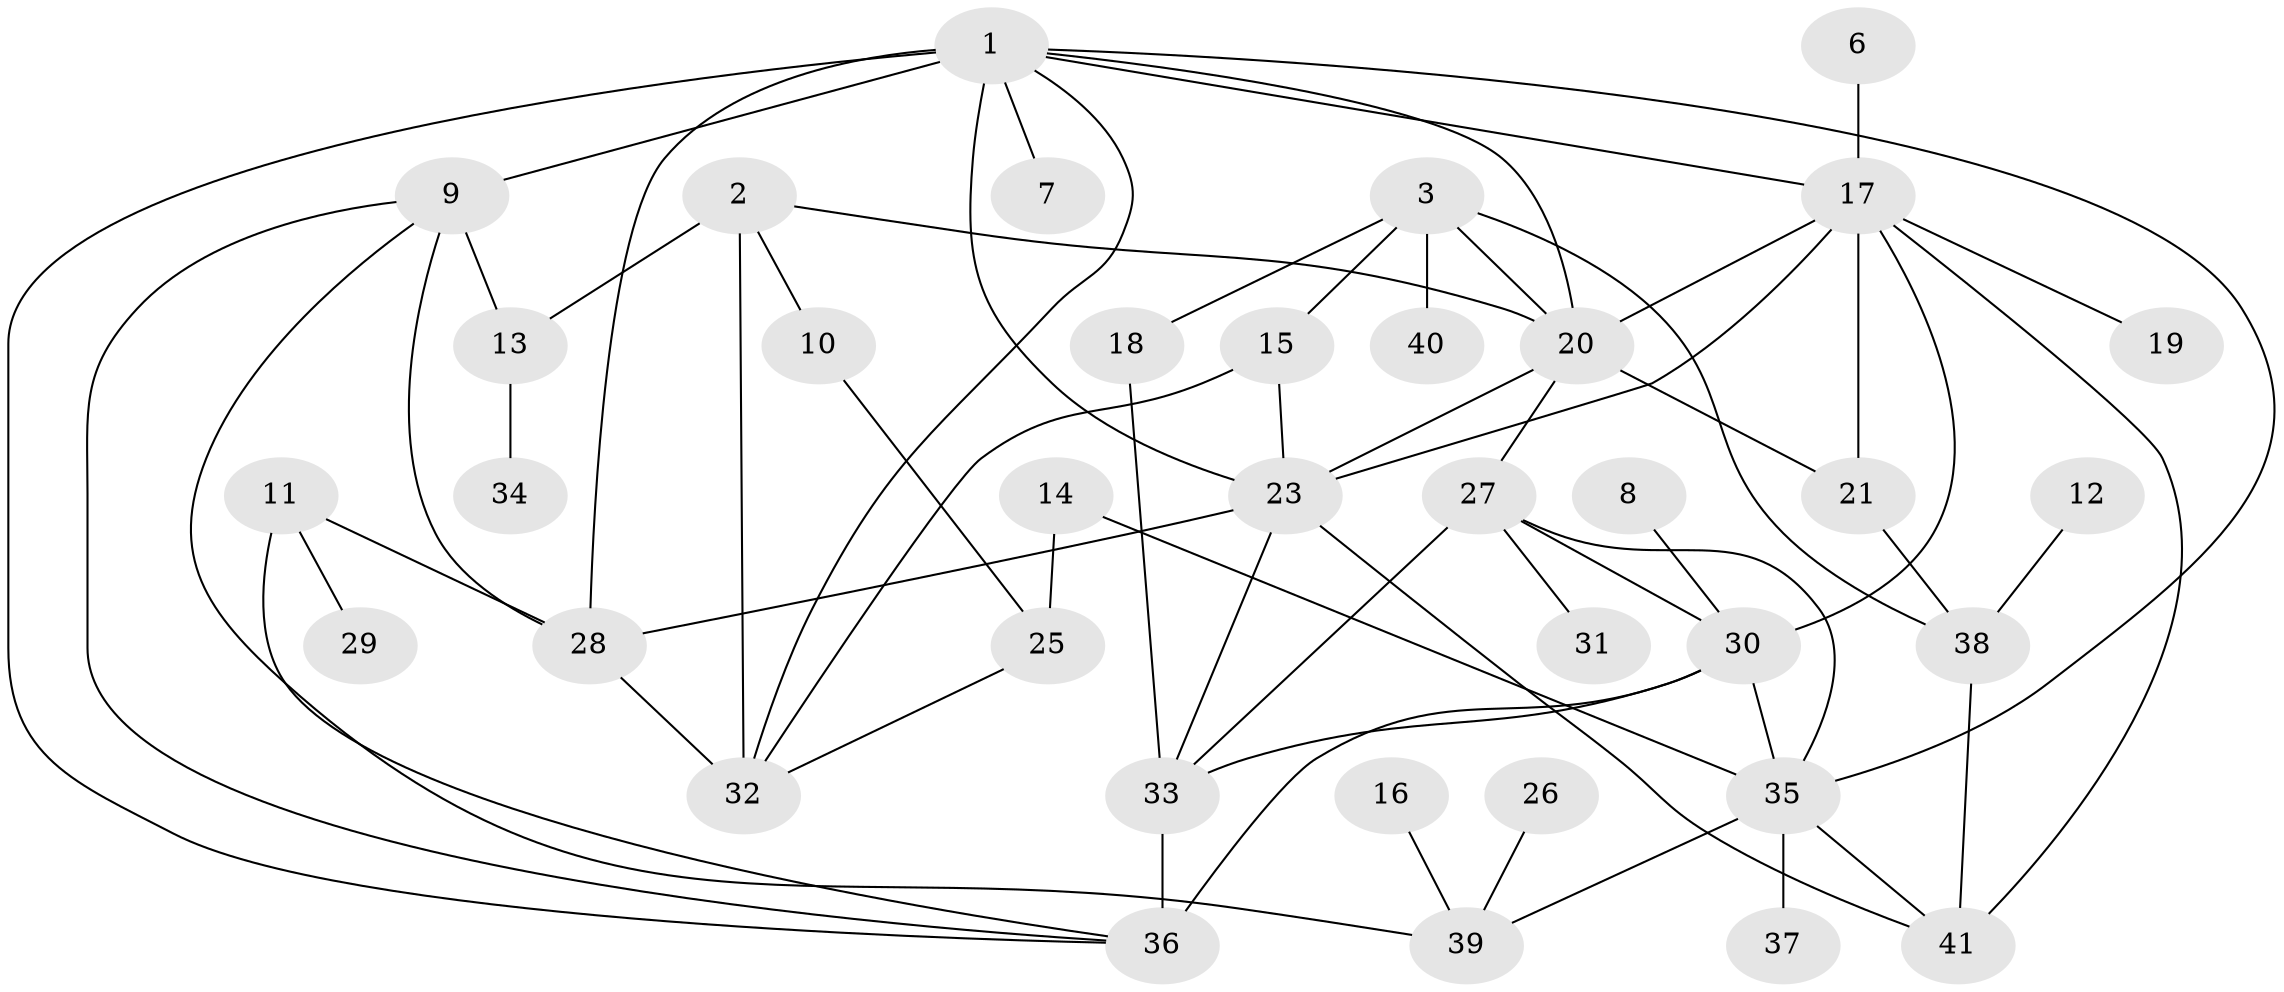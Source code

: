 // original degree distribution, {1: 0.2073170731707317, 5: 0.17073170731707318, 10: 0.012195121951219513, 2: 0.21951219512195122, 3: 0.1951219512195122, 4: 0.12195121951219512, 7: 0.012195121951219513, 0: 0.04878048780487805, 6: 0.012195121951219513}
// Generated by graph-tools (version 1.1) at 2025/00/03/09/25 03:00:40]
// undirected, 37 vertices, 64 edges
graph export_dot {
graph [start="1"]
  node [color=gray90,style=filled];
  1;
  2;
  3;
  6;
  7;
  8;
  9;
  10;
  11;
  12;
  13;
  14;
  15;
  16;
  17;
  18;
  19;
  20;
  21;
  23;
  25;
  26;
  27;
  28;
  29;
  30;
  31;
  32;
  33;
  34;
  35;
  36;
  37;
  38;
  39;
  40;
  41;
  1 -- 7 [weight=1.0];
  1 -- 9 [weight=2.0];
  1 -- 17 [weight=2.0];
  1 -- 20 [weight=1.0];
  1 -- 23 [weight=2.0];
  1 -- 28 [weight=1.0];
  1 -- 32 [weight=1.0];
  1 -- 35 [weight=1.0];
  1 -- 36 [weight=1.0];
  2 -- 10 [weight=1.0];
  2 -- 13 [weight=1.0];
  2 -- 20 [weight=1.0];
  2 -- 32 [weight=2.0];
  3 -- 15 [weight=1.0];
  3 -- 18 [weight=1.0];
  3 -- 20 [weight=1.0];
  3 -- 38 [weight=1.0];
  3 -- 40 [weight=1.0];
  6 -- 17 [weight=1.0];
  8 -- 30 [weight=1.0];
  9 -- 13 [weight=1.0];
  9 -- 28 [weight=1.0];
  9 -- 36 [weight=1.0];
  9 -- 39 [weight=1.0];
  10 -- 25 [weight=1.0];
  11 -- 28 [weight=1.0];
  11 -- 29 [weight=1.0];
  11 -- 36 [weight=1.0];
  12 -- 38 [weight=1.0];
  13 -- 34 [weight=1.0];
  14 -- 25 [weight=1.0];
  14 -- 35 [weight=1.0];
  15 -- 23 [weight=1.0];
  15 -- 32 [weight=1.0];
  16 -- 39 [weight=1.0];
  17 -- 19 [weight=1.0];
  17 -- 20 [weight=1.0];
  17 -- 21 [weight=1.0];
  17 -- 23 [weight=1.0];
  17 -- 30 [weight=2.0];
  17 -- 41 [weight=1.0];
  18 -- 33 [weight=1.0];
  20 -- 21 [weight=1.0];
  20 -- 23 [weight=1.0];
  20 -- 27 [weight=1.0];
  21 -- 38 [weight=1.0];
  23 -- 28 [weight=3.0];
  23 -- 33 [weight=1.0];
  23 -- 41 [weight=1.0];
  25 -- 32 [weight=1.0];
  26 -- 39 [weight=1.0];
  27 -- 30 [weight=1.0];
  27 -- 31 [weight=1.0];
  27 -- 33 [weight=1.0];
  27 -- 35 [weight=1.0];
  28 -- 32 [weight=1.0];
  30 -- 33 [weight=1.0];
  30 -- 35 [weight=1.0];
  30 -- 36 [weight=3.0];
  33 -- 36 [weight=2.0];
  35 -- 37 [weight=1.0];
  35 -- 39 [weight=1.0];
  35 -- 41 [weight=1.0];
  38 -- 41 [weight=1.0];
}
